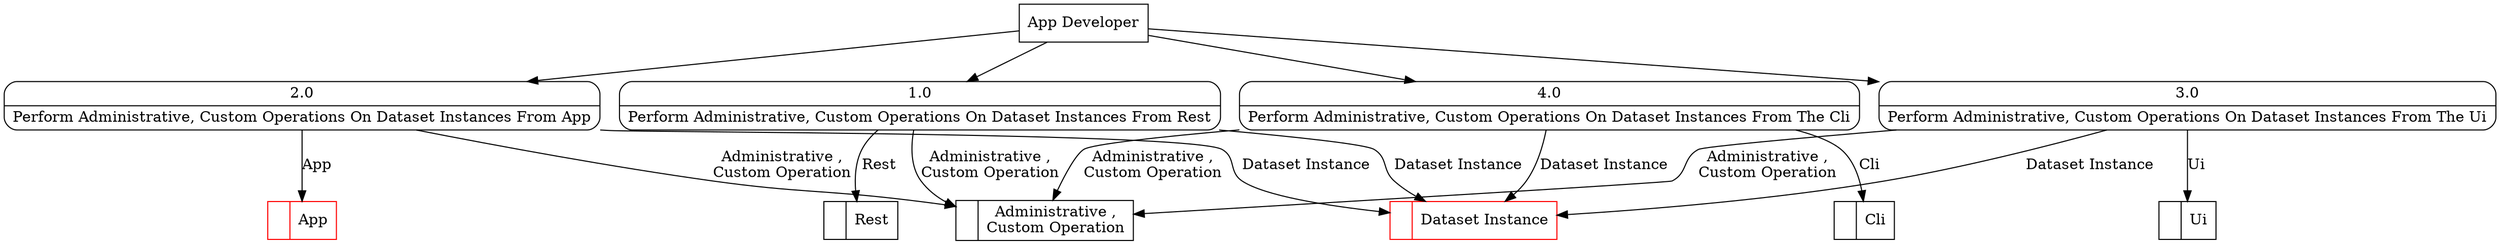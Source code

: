 digraph dfd2{ 
node[shape=record]
200 [label="<f0>  |<f1> Administrative ,\nCustom Operation " ];
201 [label="<f0>  |<f1> Dataset Instance " color=red];
202 [label="<f0>  |<f1> Ui " ];
203 [label="<f0>  |<f1> App " color=red];
204 [label="<f0>  |<f1> Cli " ];
205 [label="<f0>  |<f1> Rest " ];
206 [label="App Developer" shape=box];
207 [label="{<f0> 1.0|<f1> Perform Administrative, Custom Operations On Dataset Instances From Rest }" shape=Mrecord];
208 [label="{<f0> 2.0|<f1> Perform Administrative, Custom Operations On Dataset Instances From App }" shape=Mrecord];
209 [label="{<f0> 3.0|<f1> Perform Administrative, Custom Operations On Dataset Instances From The Ui }" shape=Mrecord];
210 [label="{<f0> 4.0|<f1> Perform Administrative, Custom Operations On Dataset Instances From The Cli }" shape=Mrecord];
206 -> 207
206 -> 208
206 -> 209
206 -> 210
207 -> 205 [label="Rest"]
207 -> 200 [label="Administrative ,\nCustom Operation"]
207 -> 201 [label="Dataset Instance"]
208 -> 200 [label="Administrative ,\nCustom Operation"]
208 -> 201 [label="Dataset Instance"]
208 -> 203 [label="App"]
209 -> 202 [label="Ui"]
209 -> 200 [label="Administrative ,\nCustom Operation"]
209 -> 201 [label="Dataset Instance"]
210 -> 204 [label="Cli"]
210 -> 200 [label="Administrative ,\nCustom Operation"]
210 -> 201 [label="Dataset Instance"]
}